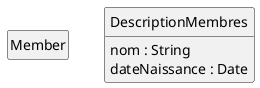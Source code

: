 @startuml ClassesDescription
skinparam style strictuml
hide empty members
class Member
class DescriptionMembres {
    nom : String
    dateNaissance : Date
}

@enduml
